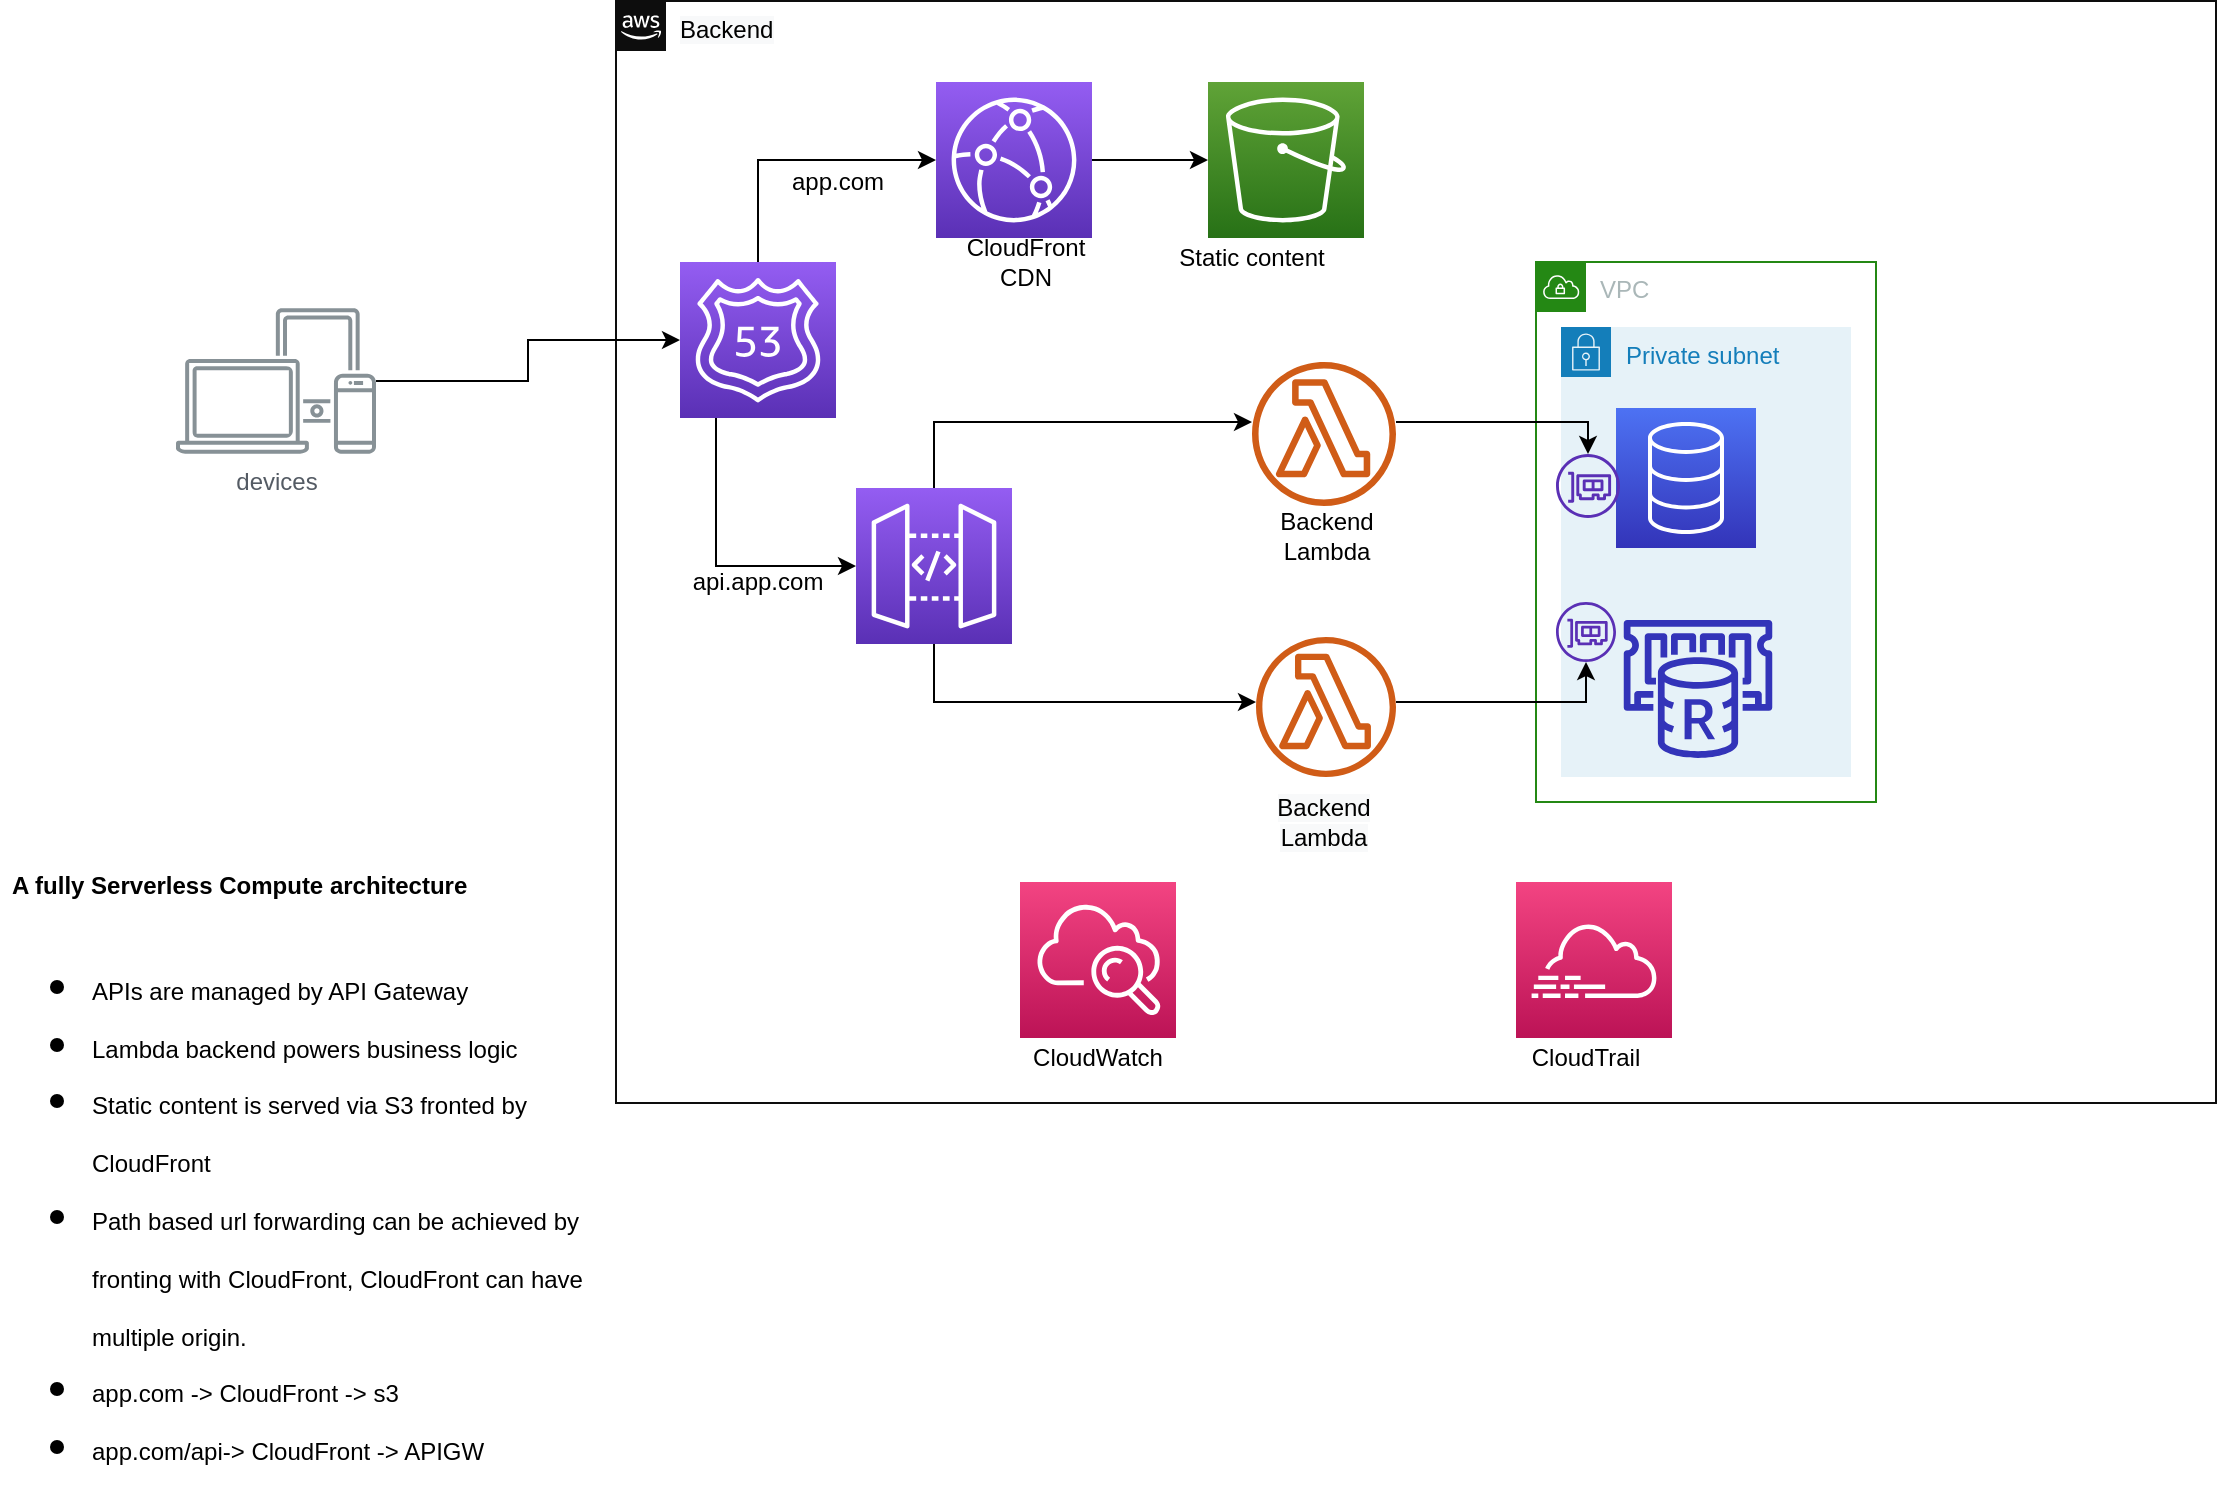 <mxfile version="13.3.0" type="github">
  <diagram id="5YqV7aeCpT0gA9eQQBi8" name="Page-1">
    <mxGraphModel dx="1536" dy="805" grid="1" gridSize="10" guides="1" tooltips="1" connect="1" arrows="1" fold="1" page="1" pageScale="1" pageWidth="827" pageHeight="1169" math="0" shadow="0">
      <root>
        <mxCell id="0" />
        <mxCell id="1" parent="0" />
        <mxCell id="jTm_X5ptWoJomPzZvTav-5" value="&lt;meta charset=&quot;utf-8&quot;&gt;&lt;span style=&quot;color: rgb(0, 0, 0); font-family: helvetica; font-size: 12px; font-style: normal; font-weight: 400; letter-spacing: normal; text-align: center; text-indent: 0px; text-transform: none; word-spacing: 0px; background-color: rgb(248, 249, 250); display: inline; float: none;&quot;&gt;Backend&lt;/span&gt;" style="points=[[0,0],[0.25,0],[0.5,0],[0.75,0],[1,0],[1,0.25],[1,0.5],[1,0.75],[1,1],[0.75,1],[0.5,1],[0.25,1],[0,1],[0,0.75],[0,0.5],[0,0.25]];outlineConnect=0;gradientColor=none;html=1;whiteSpace=wrap;fontSize=12;fontStyle=0;shape=mxgraph.aws4.group;grIcon=mxgraph.aws4.group_aws_cloud_alt;strokeColor=#0D0D0D;fillColor=none;verticalAlign=top;align=left;spacingLeft=30;fontColor=#232F3E;dashed=0;shadow=0;" parent="1" vertex="1">
          <mxGeometry x="420" y="89.5" width="800" height="551" as="geometry" />
        </mxCell>
        <mxCell id="jTm_X5ptWoJomPzZvTav-6" value="VPC" style="points=[[0,0],[0.25,0],[0.5,0],[0.75,0],[1,0],[1,0.25],[1,0.5],[1,0.75],[1,1],[0.75,1],[0.5,1],[0.25,1],[0,1],[0,0.75],[0,0.5],[0,0.25]];outlineConnect=0;gradientColor=none;html=1;whiteSpace=wrap;fontSize=12;fontStyle=0;shape=mxgraph.aws4.group;grIcon=mxgraph.aws4.group_vpc;strokeColor=#248814;fillColor=none;verticalAlign=top;align=left;spacingLeft=30;fontColor=#AAB7B8;dashed=0;" parent="1" vertex="1">
          <mxGeometry x="880" y="220" width="170" height="270" as="geometry" />
        </mxCell>
        <mxCell id="jTm_X5ptWoJomPzZvTav-11" value="Private subnet" style="points=[[0,0],[0.25,0],[0.5,0],[0.75,0],[1,0],[1,0.25],[1,0.5],[1,0.75],[1,1],[0.75,1],[0.5,1],[0.25,1],[0,1],[0,0.75],[0,0.5],[0,0.25]];outlineConnect=0;gradientColor=none;html=1;whiteSpace=wrap;fontSize=12;fontStyle=0;shape=mxgraph.aws4.group;grIcon=mxgraph.aws4.group_security_group;grStroke=0;strokeColor=#147EBA;fillColor=#E6F2F8;verticalAlign=top;align=left;spacingLeft=30;fontColor=#147EBA;dashed=0;" parent="1" vertex="1">
          <mxGeometry x="892.5" y="252.5" width="145" height="225" as="geometry" />
        </mxCell>
        <mxCell id="HdA-l2Z6SDHU2BZY50B2-9" style="edgeStyle=orthogonalEdgeStyle;rounded=0;orthogonalLoop=1;jettySize=auto;html=1;" parent="1" source="jTm_X5ptWoJomPzZvTav-4" target="HdA-l2Z6SDHU2BZY50B2-6" edge="1">
          <mxGeometry relative="1" as="geometry" />
        </mxCell>
        <mxCell id="jTm_X5ptWoJomPzZvTav-4" value="devices" style="outlineConnect=0;gradientColor=none;fontColor=#545B64;strokeColor=none;fillColor=#879196;dashed=0;verticalLabelPosition=bottom;verticalAlign=top;align=center;html=1;fontSize=12;fontStyle=0;aspect=fixed;shape=mxgraph.aws4.illustration_devices;pointerEvents=1" parent="1" vertex="1">
          <mxGeometry x="200" y="243" width="100" height="73" as="geometry" />
        </mxCell>
        <mxCell id="jTm_X5ptWoJomPzZvTav-12" value="" style="outlineConnect=0;fontColor=#232F3E;gradientColor=#4D72F3;gradientDirection=north;fillColor=#3334B9;strokeColor=#ffffff;dashed=0;verticalLabelPosition=bottom;verticalAlign=top;align=center;html=1;fontSize=12;fontStyle=0;aspect=fixed;shape=mxgraph.aws4.resourceIcon;resIcon=mxgraph.aws4.database;" parent="1" vertex="1">
          <mxGeometry x="920" y="293" width="70" height="70" as="geometry" />
        </mxCell>
        <mxCell id="jTm_X5ptWoJomPzZvTav-13" value="" style="outlineConnect=0;fontColor=#232F3E;gradientColor=none;fillColor=#3334B9;strokeColor=none;dashed=0;verticalLabelPosition=bottom;verticalAlign=top;align=center;html=1;fontSize=12;fontStyle=0;aspect=fixed;pointerEvents=1;shape=mxgraph.aws4.elasticache_for_redis;" parent="1" vertex="1">
          <mxGeometry x="922" y="399" width="78" height="69" as="geometry" />
        </mxCell>
        <mxCell id="jTm_X5ptWoJomPzZvTav-71" value="" style="edgeStyle=elbowEdgeStyle;rounded=0;orthogonalLoop=1;jettySize=auto;elbow=vertical;html=1;strokeColor=#000000;" parent="1" source="jTm_X5ptWoJomPzZvTav-16" target="jTm_X5ptWoJomPzZvTav-23" edge="1">
          <mxGeometry relative="1" as="geometry">
            <Array as="points">
              <mxPoint x="850" y="300" />
              <mxPoint x="850" y="310" />
              <mxPoint x="860" y="320" />
            </Array>
          </mxGeometry>
        </mxCell>
        <mxCell id="jTm_X5ptWoJomPzZvTav-16" value="" style="outlineConnect=0;fontColor=#232F3E;gradientColor=none;fillColor=#D05C17;strokeColor=none;dashed=0;verticalLabelPosition=bottom;verticalAlign=top;align=center;html=1;fontSize=12;fontStyle=0;aspect=fixed;pointerEvents=1;shape=mxgraph.aws4.lambda_function;" parent="1" vertex="1">
          <mxGeometry x="738" y="270" width="72" height="72" as="geometry" />
        </mxCell>
        <mxCell id="jTm_X5ptWoJomPzZvTav-70" style="edgeStyle=elbowEdgeStyle;rounded=0;orthogonalLoop=1;jettySize=auto;elbow=vertical;html=1;strokeColor=#000000;" parent="1" source="jTm_X5ptWoJomPzZvTav-17" target="jTm_X5ptWoJomPzZvTav-24" edge="1">
          <mxGeometry relative="1" as="geometry">
            <Array as="points">
              <mxPoint x="840" y="440" />
            </Array>
          </mxGeometry>
        </mxCell>
        <mxCell id="jTm_X5ptWoJomPzZvTav-17" value="" style="outlineConnect=0;fontColor=#232F3E;gradientColor=none;fillColor=#D05C17;strokeColor=none;dashed=0;verticalLabelPosition=bottom;verticalAlign=top;align=center;html=1;fontSize=12;fontStyle=0;aspect=fixed;pointerEvents=1;shape=mxgraph.aws4.lambda_function;" parent="1" vertex="1">
          <mxGeometry x="740" y="407.5" width="70" height="70" as="geometry" />
        </mxCell>
        <mxCell id="jTm_X5ptWoJomPzZvTav-18" value="" style="outlineConnect=0;fontColor=#232F3E;gradientColor=#F34482;gradientDirection=north;fillColor=#BC1356;strokeColor=#ffffff;dashed=0;verticalLabelPosition=bottom;verticalAlign=top;align=center;html=1;fontSize=12;fontStyle=0;aspect=fixed;shape=mxgraph.aws4.resourceIcon;resIcon=mxgraph.aws4.cloudwatch;" parent="1" vertex="1">
          <mxGeometry x="622" y="530" width="78" height="78" as="geometry" />
        </mxCell>
        <mxCell id="jTm_X5ptWoJomPzZvTav-19" value="" style="outlineConnect=0;fontColor=#232F3E;gradientColor=#F34482;gradientDirection=north;fillColor=#BC1356;strokeColor=#ffffff;dashed=0;verticalLabelPosition=bottom;verticalAlign=top;align=center;html=1;fontSize=12;fontStyle=0;aspect=fixed;shape=mxgraph.aws4.resourceIcon;resIcon=mxgraph.aws4.cloudtrail;" parent="1" vertex="1">
          <mxGeometry x="870" y="530" width="78" height="78" as="geometry" />
        </mxCell>
        <mxCell id="jTm_X5ptWoJomPzZvTav-36" style="edgeStyle=elbowEdgeStyle;rounded=0;orthogonalLoop=1;jettySize=auto;elbow=vertical;html=1;" parent="1" source="jTm_X5ptWoJomPzZvTav-21" target="jTm_X5ptWoJomPzZvTav-5" edge="1">
          <mxGeometry relative="1" as="geometry" />
        </mxCell>
        <mxCell id="jTm_X5ptWoJomPzZvTav-73" value="" style="edgeStyle=elbowEdgeStyle;rounded=0;orthogonalLoop=1;jettySize=auto;elbow=vertical;html=1;strokeColor=#000000;" parent="1" source="jTm_X5ptWoJomPzZvTav-22" target="jTm_X5ptWoJomPzZvTav-55" edge="1">
          <mxGeometry relative="1" as="geometry">
            <mxPoint x="696" y="190" as="targetPoint" />
            <Array as="points">
              <mxPoint x="690" y="169" />
              <mxPoint x="670" y="181" />
            </Array>
          </mxGeometry>
        </mxCell>
        <mxCell id="jTm_X5ptWoJomPzZvTav-22" value="" style="outlineConnect=0;fontColor=#232F3E;gradientColor=#945DF2;gradientDirection=north;fillColor=#5A30B5;strokeColor=#ffffff;dashed=0;verticalLabelPosition=bottom;verticalAlign=top;align=center;html=1;fontSize=12;fontStyle=0;aspect=fixed;shape=mxgraph.aws4.resourceIcon;resIcon=mxgraph.aws4.cloudfront;" parent="1" vertex="1">
          <mxGeometry x="580" y="130" width="78" height="78" as="geometry" />
        </mxCell>
        <mxCell id="jTm_X5ptWoJomPzZvTav-23" value="" style="outlineConnect=0;fontColor=#232F3E;gradientColor=none;fillColor=#5A30B5;strokeColor=none;dashed=0;verticalLabelPosition=bottom;verticalAlign=top;align=center;html=1;fontSize=12;fontStyle=0;aspect=fixed;pointerEvents=1;shape=mxgraph.aws4.elastic_network_interface;" parent="1" vertex="1">
          <mxGeometry x="890" y="316" width="32" height="32" as="geometry" />
        </mxCell>
        <mxCell id="jTm_X5ptWoJomPzZvTav-24" value="" style="outlineConnect=0;fontColor=#232F3E;gradientColor=none;fillColor=#5A30B5;strokeColor=none;dashed=0;verticalLabelPosition=bottom;verticalAlign=top;align=center;html=1;fontSize=12;fontStyle=0;aspect=fixed;pointerEvents=1;shape=mxgraph.aws4.elastic_network_interface;" parent="1" vertex="1">
          <mxGeometry x="890" y="390" width="30" height="30" as="geometry" />
        </mxCell>
        <mxCell id="jTm_X5ptWoJomPzZvTav-63" style="edgeStyle=elbowEdgeStyle;rounded=0;orthogonalLoop=1;jettySize=auto;elbow=vertical;html=1;strokeColor=#000000;" parent="1" source="jTm_X5ptWoJomPzZvTav-21" target="jTm_X5ptWoJomPzZvTav-17" edge="1">
          <mxGeometry relative="1" as="geometry">
            <Array as="points">
              <mxPoint x="710" y="440" />
              <mxPoint x="660" y="390" />
              <mxPoint x="710" y="430" />
            </Array>
          </mxGeometry>
        </mxCell>
        <mxCell id="jTm_X5ptWoJomPzZvTav-64" style="edgeStyle=elbowEdgeStyle;rounded=0;orthogonalLoop=1;jettySize=auto;elbow=vertical;html=1;strokeColor=#000000;" parent="1" source="jTm_X5ptWoJomPzZvTav-21" target="jTm_X5ptWoJomPzZvTav-5" edge="1">
          <mxGeometry relative="1" as="geometry" />
        </mxCell>
        <mxCell id="jTm_X5ptWoJomPzZvTav-66" style="edgeStyle=elbowEdgeStyle;rounded=0;orthogonalLoop=1;jettySize=auto;elbow=vertical;html=1;strokeColor=#000000;" parent="1" source="jTm_X5ptWoJomPzZvTav-21" target="jTm_X5ptWoJomPzZvTav-16" edge="1">
          <mxGeometry relative="1" as="geometry">
            <Array as="points">
              <mxPoint x="680" y="300" />
              <mxPoint x="660" y="310" />
              <mxPoint x="660" y="315" />
            </Array>
          </mxGeometry>
        </mxCell>
        <mxCell id="jTm_X5ptWoJomPzZvTav-21" value="" style="outlineConnect=0;fontColor=#232F3E;gradientColor=#945DF2;gradientDirection=north;fillColor=#5A30B5;strokeColor=#ffffff;dashed=0;verticalLabelPosition=bottom;verticalAlign=top;align=center;html=1;fontSize=12;fontStyle=0;aspect=fixed;shape=mxgraph.aws4.resourceIcon;resIcon=mxgraph.aws4.api_gateway;" parent="1" vertex="1">
          <mxGeometry x="540" y="333" width="78" height="78" as="geometry" />
        </mxCell>
        <mxCell id="jTm_X5ptWoJomPzZvTav-55" value="" style="outlineConnect=0;fontColor=#232F3E;gradientColor=#60A337;gradientDirection=north;fillColor=#277116;strokeColor=#ffffff;dashed=0;verticalLabelPosition=bottom;verticalAlign=top;align=center;html=1;fontSize=12;fontStyle=0;aspect=fixed;shape=mxgraph.aws4.resourceIcon;resIcon=mxgraph.aws4.s3;shadow=0;" parent="1" vertex="1">
          <mxGeometry x="716" y="130" width="78" height="78" as="geometry" />
        </mxCell>
        <mxCell id="jTm_X5ptWoJomPzZvTav-84" value="Backend Lambda" style="text;html=1;strokeColor=none;fillColor=none;align=center;verticalAlign=middle;whiteSpace=wrap;rounded=0;shadow=0;" parent="1" vertex="1">
          <mxGeometry x="747.5" y="348" width="55" height="17" as="geometry" />
        </mxCell>
        <mxCell id="jTm_X5ptWoJomPzZvTav-85" value="&lt;span style=&quot;color: rgb(0 , 0 , 0) ; font-family: &amp;#34;helvetica&amp;#34; ; font-size: 12px ; font-style: normal ; font-weight: 400 ; letter-spacing: normal ; text-align: center ; text-indent: 0px ; text-transform: none ; word-spacing: 0px ; background-color: rgb(248 , 249 , 250) ; display: inline ; float: none&quot;&gt;Backend Lambda&lt;/span&gt;" style="text;html=1;strokeColor=none;fillColor=none;align=center;verticalAlign=middle;whiteSpace=wrap;rounded=0;shadow=0;" parent="1" vertex="1">
          <mxGeometry x="754" y="490" width="40" height="20" as="geometry" />
        </mxCell>
        <mxCell id="jTm_X5ptWoJomPzZvTav-86" value="Static content" style="text;html=1;strokeColor=none;fillColor=none;align=center;verticalAlign=middle;whiteSpace=wrap;rounded=0;shadow=0;" parent="1" vertex="1">
          <mxGeometry x="700" y="208" width="76" height="20" as="geometry" />
        </mxCell>
        <mxCell id="jTm_X5ptWoJomPzZvTav-87" value="CloudFront CDN" style="text;html=1;strokeColor=none;fillColor=none;align=center;verticalAlign=middle;whiteSpace=wrap;rounded=0;shadow=0;" parent="1" vertex="1">
          <mxGeometry x="580" y="210" width="90" height="20" as="geometry" />
        </mxCell>
        <mxCell id="jTm_X5ptWoJomPzZvTav-90" value="api.app.com" style="text;html=1;strokeColor=none;fillColor=none;align=center;verticalAlign=middle;whiteSpace=wrap;rounded=0;shadow=0;" parent="1" vertex="1">
          <mxGeometry x="471" y="370" width="40" height="20" as="geometry" />
        </mxCell>
        <mxCell id="jTm_X5ptWoJomPzZvTav-92" value="app.com" style="text;html=1;strokeColor=none;fillColor=none;align=center;verticalAlign=middle;whiteSpace=wrap;rounded=0;shadow=0;" parent="1" vertex="1">
          <mxGeometry x="511" y="170" width="40" height="20" as="geometry" />
        </mxCell>
        <mxCell id="jTm_X5ptWoJomPzZvTav-95" value="&lt;h1&gt;&lt;span style=&quot;font-size: 12px ; text-align: center&quot;&gt;A fully Serverless Compute architecture&lt;/span&gt;&lt;br style=&quot;font-size: 12px ; font-weight: 400 ; text-align: center&quot;&gt;&lt;ul&gt;&lt;li&gt;&lt;span style=&quot;font-size: 12px ; font-weight: 400&quot;&gt;APIs are managed by API Gateway&lt;/span&gt;&lt;/li&gt;&lt;li&gt;&lt;span style=&quot;font-size: 12px ; font-weight: 400&quot;&gt;Lambda backend powers business logic&lt;/span&gt;&lt;/li&gt;&lt;li&gt;&lt;span style=&quot;font-size: 12px ; font-weight: 400&quot;&gt;Static content is served via S3 fronted by CloudFront&lt;/span&gt;&lt;/li&gt;&lt;li&gt;&lt;span style=&quot;font-size: 12px ; font-weight: 400&quot;&gt;Path based url forwarding can be achieved by fronting with CloudFront, CloudFront can have multiple origin.&lt;/span&gt;&lt;/li&gt;&lt;li&gt;&lt;span style=&quot;font-size: 12px ; font-weight: 400&quot;&gt;app.com -&amp;gt; CloudFront -&amp;gt; s3&lt;/span&gt;&lt;/li&gt;&lt;li&gt;&lt;span style=&quot;font-size: 12px ; font-weight: 400&quot;&gt;app.com/api-&amp;gt; CloudFront -&amp;gt; APIGW&lt;/span&gt;&lt;/li&gt;&lt;/ul&gt;&lt;/h1&gt;&lt;h1&gt;&lt;br style=&quot;font-size: 12px ; font-weight: 400 ; text-align: center&quot;&gt;&lt;/h1&gt;" style="text;html=1;strokeColor=none;fillColor=none;spacing=5;spacingTop=-20;whiteSpace=wrap;overflow=hidden;rounded=0;shadow=0;direction=south;" parent="1" vertex="1">
          <mxGeometry x="112.5" y="507.5" width="317.5" height="332.5" as="geometry" />
        </mxCell>
        <mxCell id="HdA-l2Z6SDHU2BZY50B2-2" value="CloudWatch" style="text;html=1;strokeColor=none;fillColor=none;align=center;verticalAlign=middle;whiteSpace=wrap;rounded=0;" parent="1" vertex="1">
          <mxGeometry x="641" y="608" width="40" height="20" as="geometry" />
        </mxCell>
        <mxCell id="HdA-l2Z6SDHU2BZY50B2-4" value="CloudTrail" style="text;html=1;strokeColor=none;fillColor=none;align=center;verticalAlign=middle;whiteSpace=wrap;rounded=0;" parent="1" vertex="1">
          <mxGeometry x="885" y="608" width="40" height="20" as="geometry" />
        </mxCell>
        <mxCell id="HdA-l2Z6SDHU2BZY50B2-11" style="edgeStyle=orthogonalEdgeStyle;rounded=0;orthogonalLoop=1;jettySize=auto;html=1;" parent="1" source="HdA-l2Z6SDHU2BZY50B2-6" target="jTm_X5ptWoJomPzZvTav-22" edge="1">
          <mxGeometry relative="1" as="geometry">
            <Array as="points">
              <mxPoint x="491" y="169" />
            </Array>
          </mxGeometry>
        </mxCell>
        <mxCell id="HdA-l2Z6SDHU2BZY50B2-15" style="edgeStyle=orthogonalEdgeStyle;rounded=0;orthogonalLoop=1;jettySize=auto;html=1;" parent="1" source="HdA-l2Z6SDHU2BZY50B2-6" target="jTm_X5ptWoJomPzZvTav-21" edge="1">
          <mxGeometry relative="1" as="geometry">
            <Array as="points">
              <mxPoint x="470" y="372" />
            </Array>
          </mxGeometry>
        </mxCell>
        <mxCell id="HdA-l2Z6SDHU2BZY50B2-6" value="" style="outlineConnect=0;fontColor=#232F3E;gradientColor=#945DF2;gradientDirection=north;fillColor=#5A30B5;strokeColor=#ffffff;dashed=0;verticalLabelPosition=bottom;verticalAlign=top;align=center;html=1;fontSize=12;fontStyle=0;aspect=fixed;shape=mxgraph.aws4.resourceIcon;resIcon=mxgraph.aws4.route_53;" parent="1" vertex="1">
          <mxGeometry x="452" y="220" width="78" height="78" as="geometry" />
        </mxCell>
      </root>
    </mxGraphModel>
  </diagram>
</mxfile>
